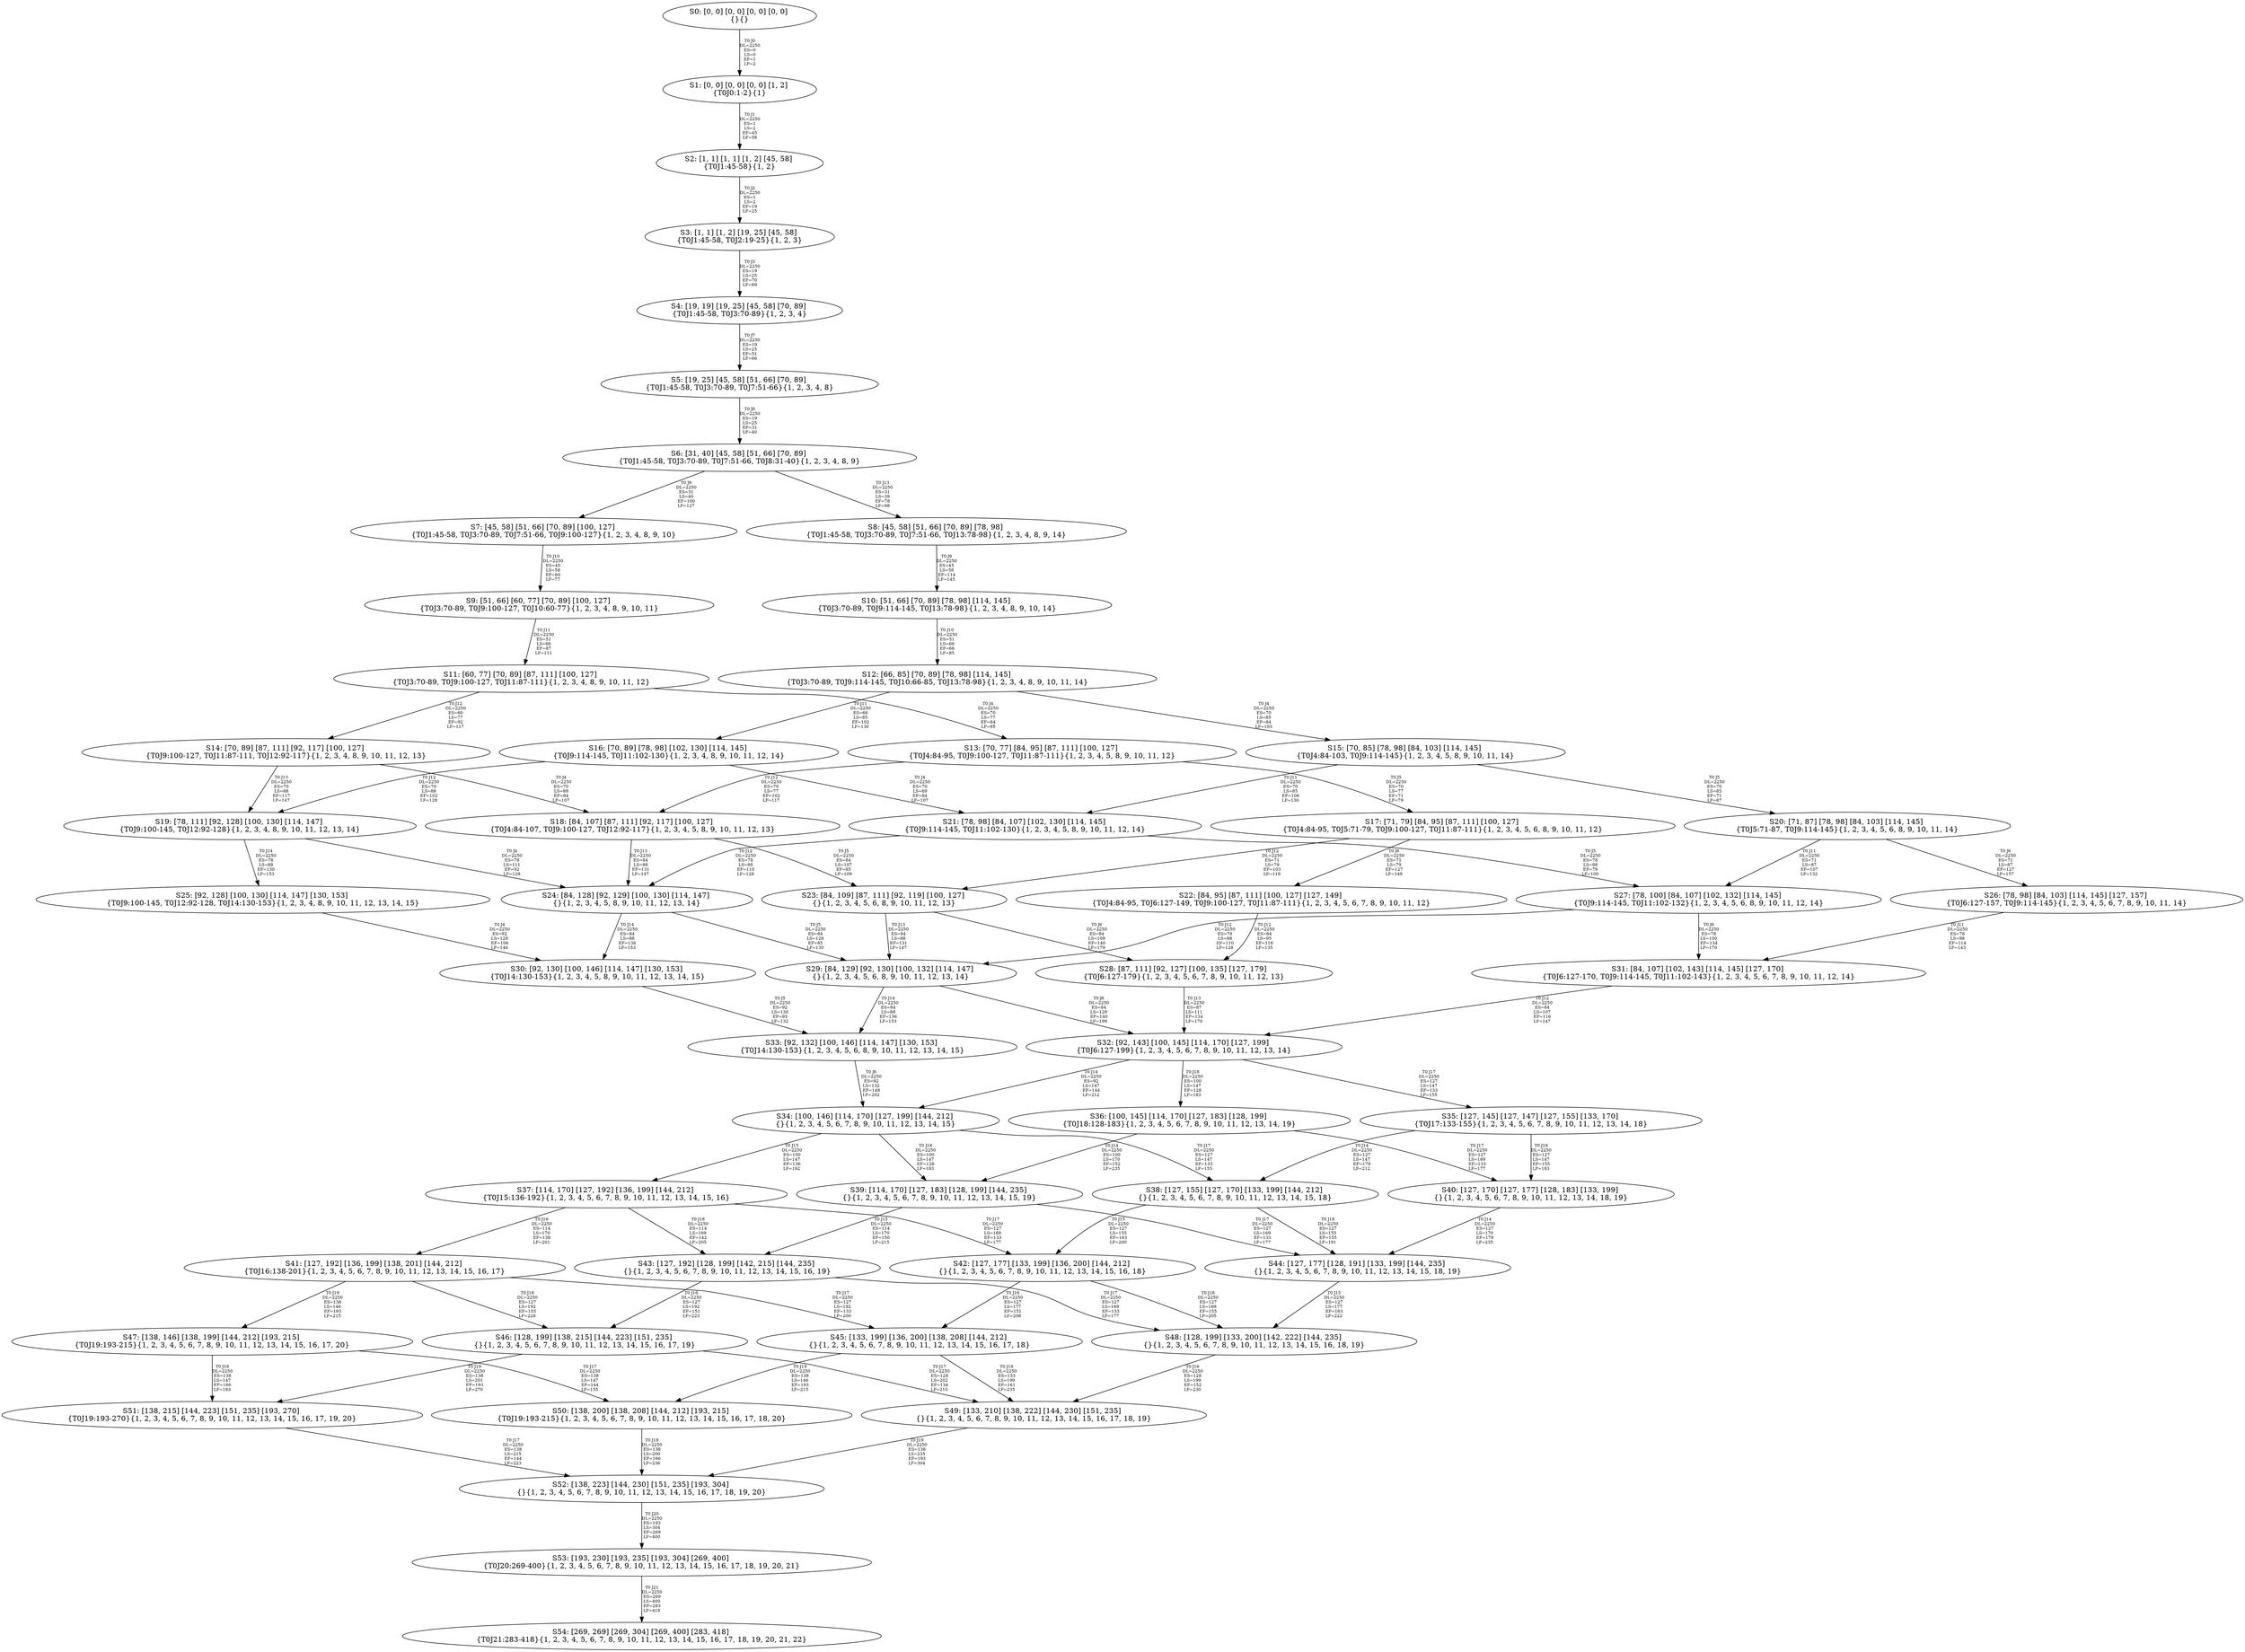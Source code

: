 digraph {
	S0[label="S0: [0, 0] [0, 0] [0, 0] [0, 0] \n{}{}"];
	S1[label="S1: [0, 0] [0, 0] [0, 0] [1, 2] \n{T0J0:1-2}{1}"];
	S2[label="S2: [1, 1] [1, 1] [1, 2] [45, 58] \n{T0J1:45-58}{1, 2}"];
	S3[label="S3: [1, 1] [1, 2] [19, 25] [45, 58] \n{T0J1:45-58, T0J2:19-25}{1, 2, 3}"];
	S4[label="S4: [19, 19] [19, 25] [45, 58] [70, 89] \n{T0J1:45-58, T0J3:70-89}{1, 2, 3, 4}"];
	S5[label="S5: [19, 25] [45, 58] [51, 66] [70, 89] \n{T0J1:45-58, T0J3:70-89, T0J7:51-66}{1, 2, 3, 4, 8}"];
	S6[label="S6: [31, 40] [45, 58] [51, 66] [70, 89] \n{T0J1:45-58, T0J3:70-89, T0J7:51-66, T0J8:31-40}{1, 2, 3, 4, 8, 9}"];
	S7[label="S7: [45, 58] [51, 66] [70, 89] [100, 127] \n{T0J1:45-58, T0J3:70-89, T0J7:51-66, T0J9:100-127}{1, 2, 3, 4, 8, 9, 10}"];
	S8[label="S8: [45, 58] [51, 66] [70, 89] [78, 98] \n{T0J1:45-58, T0J3:70-89, T0J7:51-66, T0J13:78-98}{1, 2, 3, 4, 8, 9, 14}"];
	S9[label="S9: [51, 66] [60, 77] [70, 89] [100, 127] \n{T0J3:70-89, T0J9:100-127, T0J10:60-77}{1, 2, 3, 4, 8, 9, 10, 11}"];
	S10[label="S10: [51, 66] [70, 89] [78, 98] [114, 145] \n{T0J3:70-89, T0J9:114-145, T0J13:78-98}{1, 2, 3, 4, 8, 9, 10, 14}"];
	S11[label="S11: [60, 77] [70, 89] [87, 111] [100, 127] \n{T0J3:70-89, T0J9:100-127, T0J11:87-111}{1, 2, 3, 4, 8, 9, 10, 11, 12}"];
	S12[label="S12: [66, 85] [70, 89] [78, 98] [114, 145] \n{T0J3:70-89, T0J9:114-145, T0J10:66-85, T0J13:78-98}{1, 2, 3, 4, 8, 9, 10, 11, 14}"];
	S13[label="S13: [70, 77] [84, 95] [87, 111] [100, 127] \n{T0J4:84-95, T0J9:100-127, T0J11:87-111}{1, 2, 3, 4, 5, 8, 9, 10, 11, 12}"];
	S14[label="S14: [70, 89] [87, 111] [92, 117] [100, 127] \n{T0J9:100-127, T0J11:87-111, T0J12:92-117}{1, 2, 3, 4, 8, 9, 10, 11, 12, 13}"];
	S15[label="S15: [70, 85] [78, 98] [84, 103] [114, 145] \n{T0J4:84-103, T0J9:114-145}{1, 2, 3, 4, 5, 8, 9, 10, 11, 14}"];
	S16[label="S16: [70, 89] [78, 98] [102, 130] [114, 145] \n{T0J9:114-145, T0J11:102-130}{1, 2, 3, 4, 8, 9, 10, 11, 12, 14}"];
	S17[label="S17: [71, 79] [84, 95] [87, 111] [100, 127] \n{T0J4:84-95, T0J5:71-79, T0J9:100-127, T0J11:87-111}{1, 2, 3, 4, 5, 6, 8, 9, 10, 11, 12}"];
	S18[label="S18: [84, 107] [87, 111] [92, 117] [100, 127] \n{T0J4:84-107, T0J9:100-127, T0J12:92-117}{1, 2, 3, 4, 5, 8, 9, 10, 11, 12, 13}"];
	S19[label="S19: [78, 111] [92, 128] [100, 130] [114, 147] \n{T0J9:100-145, T0J12:92-128}{1, 2, 3, 4, 8, 9, 10, 11, 12, 13, 14}"];
	S20[label="S20: [71, 87] [78, 98] [84, 103] [114, 145] \n{T0J5:71-87, T0J9:114-145}{1, 2, 3, 4, 5, 6, 8, 9, 10, 11, 14}"];
	S21[label="S21: [78, 98] [84, 107] [102, 130] [114, 145] \n{T0J9:114-145, T0J11:102-130}{1, 2, 3, 4, 5, 8, 9, 10, 11, 12, 14}"];
	S22[label="S22: [84, 95] [87, 111] [100, 127] [127, 149] \n{T0J4:84-95, T0J6:127-149, T0J9:100-127, T0J11:87-111}{1, 2, 3, 4, 5, 6, 7, 8, 9, 10, 11, 12}"];
	S23[label="S23: [84, 109] [87, 111] [92, 119] [100, 127] \n{}{1, 2, 3, 4, 5, 6, 8, 9, 10, 11, 12, 13}"];
	S24[label="S24: [84, 128] [92, 129] [100, 130] [114, 147] \n{}{1, 2, 3, 4, 5, 8, 9, 10, 11, 12, 13, 14}"];
	S25[label="S25: [92, 128] [100, 130] [114, 147] [130, 153] \n{T0J9:100-145, T0J12:92-128, T0J14:130-153}{1, 2, 3, 4, 8, 9, 10, 11, 12, 13, 14, 15}"];
	S26[label="S26: [78, 98] [84, 103] [114, 145] [127, 157] \n{T0J6:127-157, T0J9:114-145}{1, 2, 3, 4, 5, 6, 7, 8, 9, 10, 11, 14}"];
	S27[label="S27: [78, 100] [84, 107] [102, 132] [114, 145] \n{T0J9:114-145, T0J11:102-132}{1, 2, 3, 4, 5, 6, 8, 9, 10, 11, 12, 14}"];
	S28[label="S28: [87, 111] [92, 127] [100, 135] [127, 179] \n{T0J6:127-179}{1, 2, 3, 4, 5, 6, 7, 8, 9, 10, 11, 12, 13}"];
	S29[label="S29: [84, 129] [92, 130] [100, 132] [114, 147] \n{}{1, 2, 3, 4, 5, 6, 8, 9, 10, 11, 12, 13, 14}"];
	S30[label="S30: [92, 130] [100, 146] [114, 147] [130, 153] \n{T0J14:130-153}{1, 2, 3, 4, 5, 8, 9, 10, 11, 12, 13, 14, 15}"];
	S31[label="S31: [84, 107] [102, 143] [114, 145] [127, 170] \n{T0J6:127-170, T0J9:114-145, T0J11:102-143}{1, 2, 3, 4, 5, 6, 7, 8, 9, 10, 11, 12, 14}"];
	S32[label="S32: [92, 143] [100, 145] [114, 170] [127, 199] \n{T0J6:127-199}{1, 2, 3, 4, 5, 6, 7, 8, 9, 10, 11, 12, 13, 14}"];
	S33[label="S33: [92, 132] [100, 146] [114, 147] [130, 153] \n{T0J14:130-153}{1, 2, 3, 4, 5, 6, 8, 9, 10, 11, 12, 13, 14, 15}"];
	S34[label="S34: [100, 146] [114, 170] [127, 199] [144, 212] \n{}{1, 2, 3, 4, 5, 6, 7, 8, 9, 10, 11, 12, 13, 14, 15}"];
	S35[label="S35: [127, 145] [127, 147] [127, 155] [133, 170] \n{T0J17:133-155}{1, 2, 3, 4, 5, 6, 7, 8, 9, 10, 11, 12, 13, 14, 18}"];
	S36[label="S36: [100, 145] [114, 170] [127, 183] [128, 199] \n{T0J18:128-183}{1, 2, 3, 4, 5, 6, 7, 8, 9, 10, 11, 12, 13, 14, 19}"];
	S37[label="S37: [114, 170] [127, 192] [136, 199] [144, 212] \n{T0J15:136-192}{1, 2, 3, 4, 5, 6, 7, 8, 9, 10, 11, 12, 13, 14, 15, 16}"];
	S38[label="S38: [127, 155] [127, 170] [133, 199] [144, 212] \n{}{1, 2, 3, 4, 5, 6, 7, 8, 9, 10, 11, 12, 13, 14, 15, 18}"];
	S39[label="S39: [114, 170] [127, 183] [128, 199] [144, 235] \n{}{1, 2, 3, 4, 5, 6, 7, 8, 9, 10, 11, 12, 13, 14, 15, 19}"];
	S40[label="S40: [127, 170] [127, 177] [128, 183] [133, 199] \n{}{1, 2, 3, 4, 5, 6, 7, 8, 9, 10, 11, 12, 13, 14, 18, 19}"];
	S41[label="S41: [127, 192] [136, 199] [138, 201] [144, 212] \n{T0J16:138-201}{1, 2, 3, 4, 5, 6, 7, 8, 9, 10, 11, 12, 13, 14, 15, 16, 17}"];
	S42[label="S42: [127, 177] [133, 199] [136, 200] [144, 212] \n{}{1, 2, 3, 4, 5, 6, 7, 8, 9, 10, 11, 12, 13, 14, 15, 16, 18}"];
	S43[label="S43: [127, 192] [128, 199] [142, 215] [144, 235] \n{}{1, 2, 3, 4, 5, 6, 7, 8, 9, 10, 11, 12, 13, 14, 15, 16, 19}"];
	S44[label="S44: [127, 177] [128, 191] [133, 199] [144, 235] \n{}{1, 2, 3, 4, 5, 6, 7, 8, 9, 10, 11, 12, 13, 14, 15, 18, 19}"];
	S45[label="S45: [133, 199] [136, 200] [138, 208] [144, 212] \n{}{1, 2, 3, 4, 5, 6, 7, 8, 9, 10, 11, 12, 13, 14, 15, 16, 17, 18}"];
	S46[label="S46: [128, 199] [138, 215] [144, 223] [151, 235] \n{}{1, 2, 3, 4, 5, 6, 7, 8, 9, 10, 11, 12, 13, 14, 15, 16, 17, 19}"];
	S47[label="S47: [138, 146] [138, 199] [144, 212] [193, 215] \n{T0J19:193-215}{1, 2, 3, 4, 5, 6, 7, 8, 9, 10, 11, 12, 13, 14, 15, 16, 17, 20}"];
	S48[label="S48: [128, 199] [133, 200] [142, 222] [144, 235] \n{}{1, 2, 3, 4, 5, 6, 7, 8, 9, 10, 11, 12, 13, 14, 15, 16, 18, 19}"];
	S49[label="S49: [133, 210] [138, 222] [144, 230] [151, 235] \n{}{1, 2, 3, 4, 5, 6, 7, 8, 9, 10, 11, 12, 13, 14, 15, 16, 17, 18, 19}"];
	S50[label="S50: [138, 200] [138, 208] [144, 212] [193, 215] \n{T0J19:193-215}{1, 2, 3, 4, 5, 6, 7, 8, 9, 10, 11, 12, 13, 14, 15, 16, 17, 18, 20}"];
	S51[label="S51: [138, 215] [144, 223] [151, 235] [193, 270] \n{T0J19:193-270}{1, 2, 3, 4, 5, 6, 7, 8, 9, 10, 11, 12, 13, 14, 15, 16, 17, 19, 20}"];
	S52[label="S52: [138, 223] [144, 230] [151, 235] [193, 304] \n{}{1, 2, 3, 4, 5, 6, 7, 8, 9, 10, 11, 12, 13, 14, 15, 16, 17, 18, 19, 20}"];
	S53[label="S53: [193, 230] [193, 235] [193, 304] [269, 400] \n{T0J20:269-400}{1, 2, 3, 4, 5, 6, 7, 8, 9, 10, 11, 12, 13, 14, 15, 16, 17, 18, 19, 20, 21}"];
	S54[label="S54: [269, 269] [269, 304] [269, 400] [283, 418] \n{T0J21:283-418}{1, 2, 3, 4, 5, 6, 7, 8, 9, 10, 11, 12, 13, 14, 15, 16, 17, 18, 19, 20, 21, 22}"];
	S0 -> S1[label="T0 J0\nDL=2250\nES=0\nLS=0\nEF=1\nLF=2",fontsize=8];
	S1 -> S2[label="T0 J1\nDL=2250\nES=1\nLS=2\nEF=45\nLF=58",fontsize=8];
	S2 -> S3[label="T0 J2\nDL=2250\nES=1\nLS=2\nEF=19\nLF=25",fontsize=8];
	S3 -> S4[label="T0 J3\nDL=2250\nES=19\nLS=25\nEF=70\nLF=89",fontsize=8];
	S4 -> S5[label="T0 J7\nDL=2250\nES=19\nLS=25\nEF=51\nLF=66",fontsize=8];
	S5 -> S6[label="T0 J8\nDL=2250\nES=19\nLS=25\nEF=31\nLF=40",fontsize=8];
	S6 -> S7[label="T0 J9\nDL=2250\nES=31\nLS=40\nEF=100\nLF=127",fontsize=8];
	S6 -> S8[label="T0 J13\nDL=2250\nES=31\nLS=39\nEF=78\nLF=98",fontsize=8];
	S7 -> S9[label="T0 J10\nDL=2250\nES=45\nLS=58\nEF=60\nLF=77",fontsize=8];
	S8 -> S10[label="T0 J9\nDL=2250\nES=45\nLS=58\nEF=114\nLF=145",fontsize=8];
	S9 -> S11[label="T0 J11\nDL=2250\nES=51\nLS=66\nEF=87\nLF=111",fontsize=8];
	S10 -> S12[label="T0 J10\nDL=2250\nES=51\nLS=66\nEF=66\nLF=85",fontsize=8];
	S11 -> S13[label="T0 J4\nDL=2250\nES=70\nLS=77\nEF=84\nLF=95",fontsize=8];
	S11 -> S14[label="T0 J12\nDL=2250\nES=60\nLS=77\nEF=92\nLF=117",fontsize=8];
	S12 -> S15[label="T0 J4\nDL=2250\nES=70\nLS=85\nEF=84\nLF=103",fontsize=8];
	S12 -> S16[label="T0 J11\nDL=2250\nES=66\nLS=85\nEF=102\nLF=130",fontsize=8];
	S13 -> S17[label="T0 J5\nDL=2250\nES=70\nLS=77\nEF=71\nLF=79",fontsize=8];
	S13 -> S18[label="T0 J12\nDL=2250\nES=70\nLS=77\nEF=102\nLF=117",fontsize=8];
	S14 -> S18[label="T0 J4\nDL=2250\nES=70\nLS=89\nEF=84\nLF=107",fontsize=8];
	S14 -> S19[label="T0 J13\nDL=2250\nES=70\nLS=88\nEF=117\nLF=147",fontsize=8];
	S15 -> S20[label="T0 J5\nDL=2250\nES=70\nLS=85\nEF=71\nLF=87",fontsize=8];
	S15 -> S21[label="T0 J11\nDL=2250\nES=70\nLS=85\nEF=106\nLF=130",fontsize=8];
	S16 -> S21[label="T0 J4\nDL=2250\nES=70\nLS=89\nEF=84\nLF=107",fontsize=8];
	S16 -> S19[label="T0 J12\nDL=2250\nES=70\nLS=88\nEF=102\nLF=128",fontsize=8];
	S17 -> S22[label="T0 J6\nDL=2250\nES=71\nLS=79\nEF=127\nLF=149",fontsize=8];
	S17 -> S23[label="T0 J12\nDL=2250\nES=71\nLS=79\nEF=103\nLF=119",fontsize=8];
	S18 -> S23[label="T0 J5\nDL=2250\nES=84\nLS=107\nEF=85\nLF=109",fontsize=8];
	S18 -> S24[label="T0 J13\nDL=2250\nES=84\nLS=88\nEF=131\nLF=147",fontsize=8];
	S19 -> S24[label="T0 J4\nDL=2250\nES=78\nLS=111\nEF=92\nLF=129",fontsize=8];
	S19 -> S25[label="T0 J14\nDL=2250\nES=78\nLS=88\nEF=130\nLF=153",fontsize=8];
	S20 -> S26[label="T0 J6\nDL=2250\nES=71\nLS=87\nEF=127\nLF=157",fontsize=8];
	S20 -> S27[label="T0 J11\nDL=2250\nES=71\nLS=87\nEF=107\nLF=132",fontsize=8];
	S21 -> S27[label="T0 J5\nDL=2250\nES=78\nLS=98\nEF=79\nLF=100",fontsize=8];
	S21 -> S24[label="T0 J12\nDL=2250\nES=78\nLS=88\nEF=110\nLF=128",fontsize=8];
	S22 -> S28[label="T0 J12\nDL=2250\nES=84\nLS=95\nEF=116\nLF=135",fontsize=8];
	S23 -> S28[label="T0 J6\nDL=2250\nES=84\nLS=109\nEF=140\nLF=179",fontsize=8];
	S23 -> S29[label="T0 J13\nDL=2250\nES=84\nLS=88\nEF=131\nLF=147",fontsize=8];
	S24 -> S29[label="T0 J5\nDL=2250\nES=84\nLS=128\nEF=85\nLF=130",fontsize=8];
	S24 -> S30[label="T0 J14\nDL=2250\nES=84\nLS=88\nEF=136\nLF=153",fontsize=8];
	S25 -> S30[label="T0 J4\nDL=2250\nES=92\nLS=128\nEF=106\nLF=146",fontsize=8];
	S26 -> S31[label="T0 J11\nDL=2250\nES=78\nLS=98\nEF=114\nLF=143",fontsize=8];
	S27 -> S31[label="T0 J6\nDL=2250\nES=78\nLS=100\nEF=134\nLF=170",fontsize=8];
	S27 -> S29[label="T0 J12\nDL=2250\nES=78\nLS=88\nEF=110\nLF=128",fontsize=8];
	S28 -> S32[label="T0 J13\nDL=2250\nES=87\nLS=111\nEF=134\nLF=170",fontsize=8];
	S29 -> S32[label="T0 J6\nDL=2250\nES=84\nLS=129\nEF=140\nLF=199",fontsize=8];
	S29 -> S33[label="T0 J14\nDL=2250\nES=84\nLS=88\nEF=136\nLF=153",fontsize=8];
	S30 -> S33[label="T0 J5\nDL=2250\nES=92\nLS=130\nEF=93\nLF=132",fontsize=8];
	S31 -> S32[label="T0 J12\nDL=2250\nES=84\nLS=107\nEF=116\nLF=147",fontsize=8];
	S32 -> S34[label="T0 J14\nDL=2250\nES=92\nLS=147\nEF=144\nLF=212",fontsize=8];
	S32 -> S35[label="T0 J17\nDL=2250\nES=127\nLS=147\nEF=133\nLF=155",fontsize=8];
	S32 -> S36[label="T0 J18\nDL=2250\nES=100\nLS=147\nEF=128\nLF=183",fontsize=8];
	S33 -> S34[label="T0 J6\nDL=2250\nES=92\nLS=132\nEF=148\nLF=202",fontsize=8];
	S34 -> S37[label="T0 J15\nDL=2250\nES=100\nLS=147\nEF=136\nLF=192",fontsize=8];
	S34 -> S38[label="T0 J17\nDL=2250\nES=127\nLS=147\nEF=133\nLF=155",fontsize=8];
	S34 -> S39[label="T0 J18\nDL=2250\nES=100\nLS=147\nEF=128\nLF=183",fontsize=8];
	S35 -> S38[label="T0 J14\nDL=2250\nES=127\nLS=147\nEF=179\nLF=212",fontsize=8];
	S35 -> S40[label="T0 J18\nDL=2250\nES=127\nLS=147\nEF=155\nLF=183",fontsize=8];
	S36 -> S39[label="T0 J14\nDL=2250\nES=100\nLS=170\nEF=152\nLF=235",fontsize=8];
	S36 -> S40[label="T0 J17\nDL=2250\nES=127\nLS=169\nEF=133\nLF=177",fontsize=8];
	S37 -> S41[label="T0 J16\nDL=2250\nES=114\nLS=170\nEF=138\nLF=201",fontsize=8];
	S37 -> S42[label="T0 J17\nDL=2250\nES=127\nLS=169\nEF=133\nLF=177",fontsize=8];
	S37 -> S43[label="T0 J18\nDL=2250\nES=114\nLS=169\nEF=142\nLF=205",fontsize=8];
	S38 -> S42[label="T0 J15\nDL=2250\nES=127\nLS=155\nEF=163\nLF=200",fontsize=8];
	S38 -> S44[label="T0 J18\nDL=2250\nES=127\nLS=155\nEF=155\nLF=191",fontsize=8];
	S39 -> S43[label="T0 J15\nDL=2250\nES=114\nLS=170\nEF=150\nLF=215",fontsize=8];
	S39 -> S44[label="T0 J17\nDL=2250\nES=127\nLS=169\nEF=133\nLF=177",fontsize=8];
	S40 -> S44[label="T0 J14\nDL=2250\nES=127\nLS=170\nEF=179\nLF=235",fontsize=8];
	S41 -> S45[label="T0 J17\nDL=2250\nES=127\nLS=192\nEF=133\nLF=200",fontsize=8];
	S41 -> S46[label="T0 J18\nDL=2250\nES=127\nLS=192\nEF=155\nLF=228",fontsize=8];
	S41 -> S47[label="T0 J19\nDL=2250\nES=138\nLS=146\nEF=193\nLF=215",fontsize=8];
	S42 -> S45[label="T0 J16\nDL=2250\nES=127\nLS=177\nEF=151\nLF=208",fontsize=8];
	S42 -> S48[label="T0 J18\nDL=2250\nES=127\nLS=169\nEF=155\nLF=205",fontsize=8];
	S43 -> S46[label="T0 J16\nDL=2250\nES=127\nLS=192\nEF=151\nLF=223",fontsize=8];
	S43 -> S48[label="T0 J17\nDL=2250\nES=127\nLS=169\nEF=133\nLF=177",fontsize=8];
	S44 -> S48[label="T0 J15\nDL=2250\nES=127\nLS=177\nEF=163\nLF=222",fontsize=8];
	S45 -> S49[label="T0 J18\nDL=2250\nES=133\nLS=199\nEF=161\nLF=235",fontsize=8];
	S45 -> S50[label="T0 J19\nDL=2250\nES=138\nLS=146\nEF=193\nLF=215",fontsize=8];
	S46 -> S49[label="T0 J17\nDL=2250\nES=128\nLS=202\nEF=134\nLF=210",fontsize=8];
	S46 -> S51[label="T0 J19\nDL=2250\nES=138\nLS=201\nEF=193\nLF=270",fontsize=8];
	S47 -> S50[label="T0 J17\nDL=2250\nES=138\nLS=147\nEF=144\nLF=155",fontsize=8];
	S47 -> S51[label="T0 J18\nDL=2250\nES=138\nLS=147\nEF=166\nLF=183",fontsize=8];
	S48 -> S49[label="T0 J16\nDL=2250\nES=128\nLS=199\nEF=152\nLF=230",fontsize=8];
	S49 -> S52[label="T0 J19\nDL=2250\nES=138\nLS=235\nEF=193\nLF=304",fontsize=8];
	S50 -> S52[label="T0 J18\nDL=2250\nES=138\nLS=200\nEF=166\nLF=236",fontsize=8];
	S51 -> S52[label="T0 J17\nDL=2250\nES=138\nLS=215\nEF=144\nLF=223",fontsize=8];
	S52 -> S53[label="T0 J20\nDL=2250\nES=193\nLS=304\nEF=269\nLF=400",fontsize=8];
	S53 -> S54[label="T0 J21\nDL=2250\nES=269\nLS=400\nEF=283\nLF=418",fontsize=8];
}
